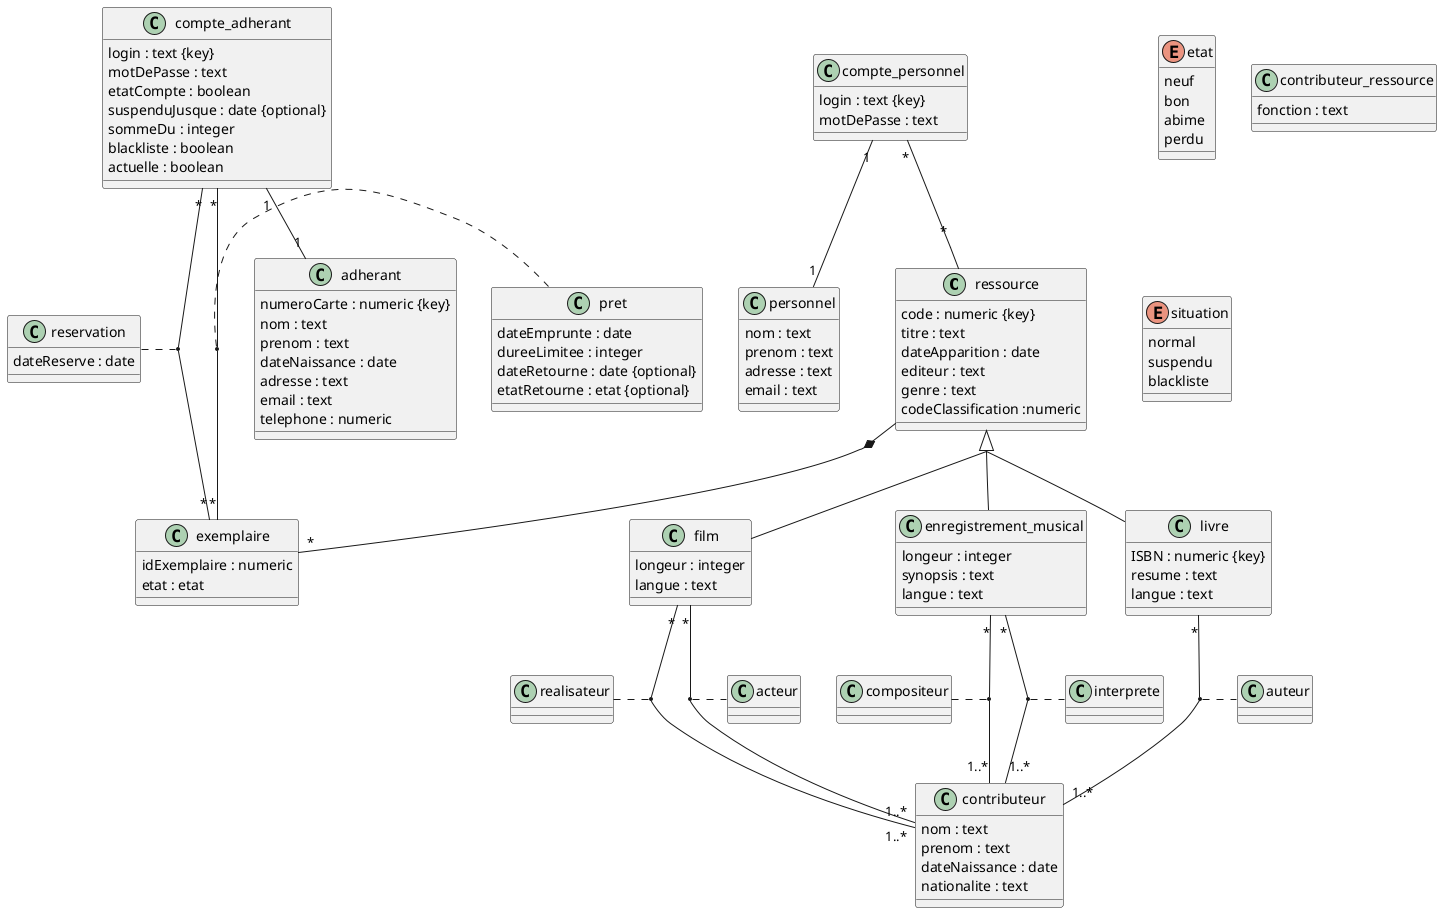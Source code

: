 @startuml MCD Biblio
abstract class ressource
class livre
class film
class enregistrement_musical

class exemplaire
enum etat 
class contributeur
class contributeur_ressource

class compte_personnel
class personnel 
class compte_adherant
class adherant

class pret 
class reservation
/'
class ajout_ressource
class modif_ressource
class ajout_exemplaire
class modif_exemplaire
'/



skinparam groupInheritance 2
ressource <|-- livre
ressource <|-- film
ressource <|-- enregistrement_musical



livre "*" -- "1..*" contributeur
(livre, contributeur) . auteur
enregistrement_musical "*" -- "1..*" contributeur
(enregistrement_musical, contributeur) . compositeur
enregistrement_musical "*" -- "1..*" contributeur
(enregistrement_musical, contributeur) . interprete
film "*" -- "1..*" contributeur
(film, contributeur) . realisateur
film "*" -- "1..*" contributeur
(film, contributeur) . acteur





ressource *-- "*" exemplaire

compte_personnel "1" -- "1" personnel
compte_personnel "*" -- "*" ressource
/'
compte_personnel "*" -- "*" ressource
(compte_personnel, ressource) . ajout_ressource
compte_personnel "*" -- "*" ressource
(compte_personnel, ressource) . modif_ressource
compte_personnel "*" -- "*" exemplaire
(compte_personnel, exemplaire) . ajout_exemplaire
compte_personnel "*" -- "*" exemplaire
(compte_personnel, exemplaire) . modif_exemplaire
'/
compte_adherant "1" -- "1" adherant
compte_adherant "*" -- "*" exemplaire
(compte_adherant, exemplaire) . reservation
compte_adherant "*" -- "*" exemplaire
(compte_adherant, exemplaire) . pret

enum etat{
    neuf 
    bon
    abime 
    perdu
}

enum situation{
    normal
    suspendu
    blackliste

}

class ressource{
    'Numeric manque paramètre
    code : numeric {key}
    titre : text
    dateApparition : date 
    editeur : text
    genre : text
    codeClassification :numeric
}

class contributeur{
    nom : text
    prenom : text
    dateNaissance : date
    nationalite : text
}

class livre{
    ISBN : numeric {key}
    resume : text
    langue : text
}

class film{
    longeur : integer
    langue : text
}

class enregistrement_musical{
    longeur : integer
    synopsis : text
    langue : text
}

class exemplaire{
    idExemplaire : numeric
    etat : etat
}

class personnel{
    nom : text
    prenom : text
    adresse : text
    email : text
}

class compte_personnel{
    login : text {key}
    motDePasse : text
}

class contributeur_ressource{
    fonction : text
}

class adherant{
    numeroCarte : numeric {key}
    nom : text
    prenom : text
    dateNaissance : date
    adresse : text
    email : text
    telephone : numeric
}

'Un héritage pour compte_adhérant?

class compte_adherant{
    login : text {key}
    motDePasse : text
    etatCompte : boolean
    suspenduJusque : date {optional}
    sommeDu : integer
    blackliste : boolean
    actuelle : boolean
}

class pret{
    dateEmprunte : date
    dureeLimitee : integer
    dateRetourne : date {optional}
    etatRetourne : etat {optional}
}

class reservation{
    dateReserve : date
}

@enduml
